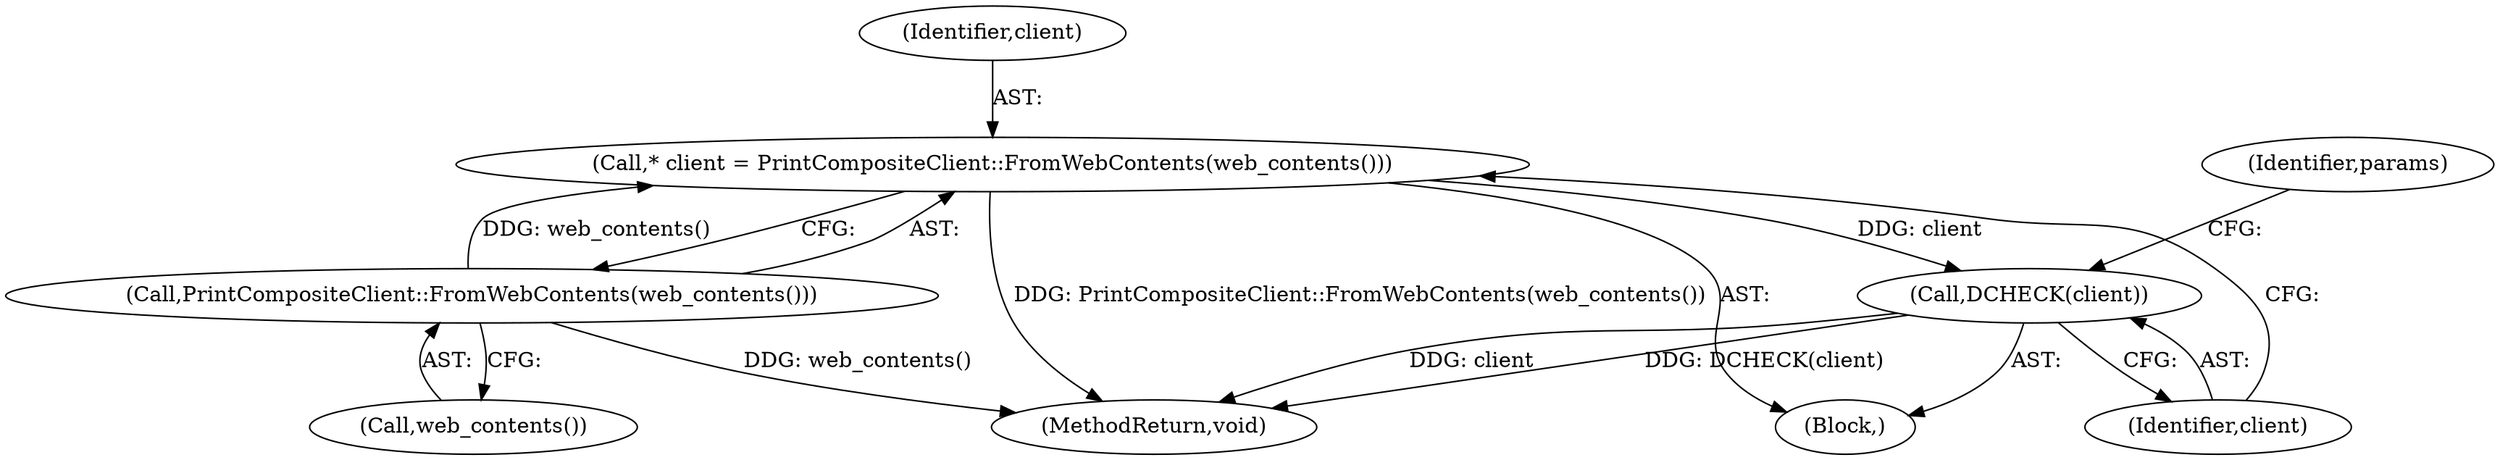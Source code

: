 digraph "0_Chrome_9c391ac04f9ac478c8b0e43b359c2b43a6c892ab_2@pointer" {
"1000130" [label="(Call,* client = PrintCompositeClient::FromWebContents(web_contents()))"];
"1000132" [label="(Call,PrintCompositeClient::FromWebContents(web_contents()))"];
"1000134" [label="(Call,DCHECK(client))"];
"1000131" [label="(Identifier,client)"];
"1000130" [label="(Call,* client = PrintCompositeClient::FromWebContents(web_contents()))"];
"1000169" [label="(MethodReturn,void)"];
"1000138" [label="(Identifier,params)"];
"1000132" [label="(Call,PrintCompositeClient::FromWebContents(web_contents()))"];
"1000133" [label="(Call,web_contents())"];
"1000134" [label="(Call,DCHECK(client))"];
"1000128" [label="(Block,)"];
"1000135" [label="(Identifier,client)"];
"1000130" -> "1000128"  [label="AST: "];
"1000130" -> "1000132"  [label="CFG: "];
"1000131" -> "1000130"  [label="AST: "];
"1000132" -> "1000130"  [label="AST: "];
"1000135" -> "1000130"  [label="CFG: "];
"1000130" -> "1000169"  [label="DDG: PrintCompositeClient::FromWebContents(web_contents())"];
"1000132" -> "1000130"  [label="DDG: web_contents()"];
"1000130" -> "1000134"  [label="DDG: client"];
"1000132" -> "1000133"  [label="CFG: "];
"1000133" -> "1000132"  [label="AST: "];
"1000132" -> "1000169"  [label="DDG: web_contents()"];
"1000134" -> "1000128"  [label="AST: "];
"1000134" -> "1000135"  [label="CFG: "];
"1000135" -> "1000134"  [label="AST: "];
"1000138" -> "1000134"  [label="CFG: "];
"1000134" -> "1000169"  [label="DDG: DCHECK(client)"];
"1000134" -> "1000169"  [label="DDG: client"];
}
